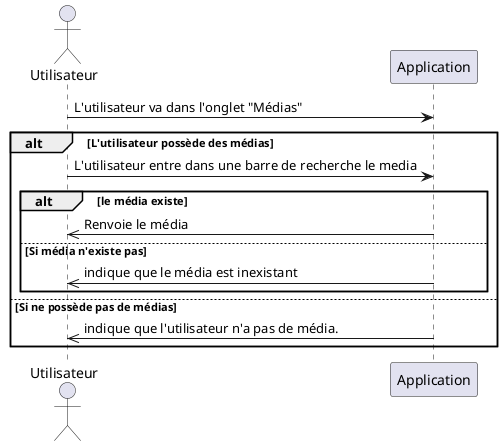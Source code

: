 @startuml
Actor Utilisateur As U
Participant Application As A

U->A: L'utilisateur va dans l'onglet "Médias"
Alt L'utilisateur possède des médias
U->A: L'utilisateur entre dans une barre de recherche le media
Alt le média existe
A->>U: Renvoie le média
Else Si média n'existe pas
A->>U: indique que le média est inexistant
end
Else Si ne possède pas de médias
A->>U: indique que l'utilisateur n'a pas de média.
end

@enduml
